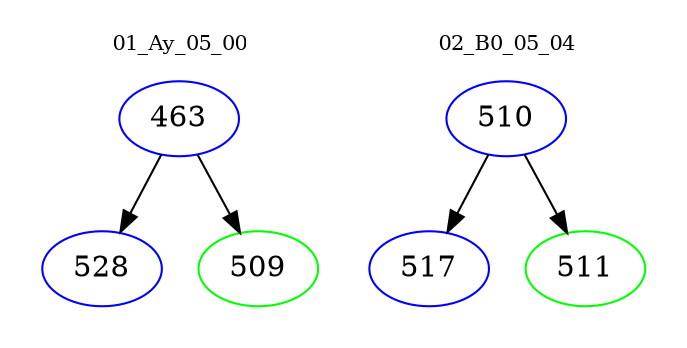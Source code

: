 digraph{
subgraph cluster_0 {
color = white
label = "01_Ay_05_00";
fontsize=10;
T0_463 [label="463", color="blue"]
T0_463 -> T0_528 [color="black"]
T0_528 [label="528", color="blue"]
T0_463 -> T0_509 [color="black"]
T0_509 [label="509", color="green"]
}
subgraph cluster_1 {
color = white
label = "02_B0_05_04";
fontsize=10;
T1_510 [label="510", color="blue"]
T1_510 -> T1_517 [color="black"]
T1_517 [label="517", color="blue"]
T1_510 -> T1_511 [color="black"]
T1_511 [label="511", color="green"]
}
}

